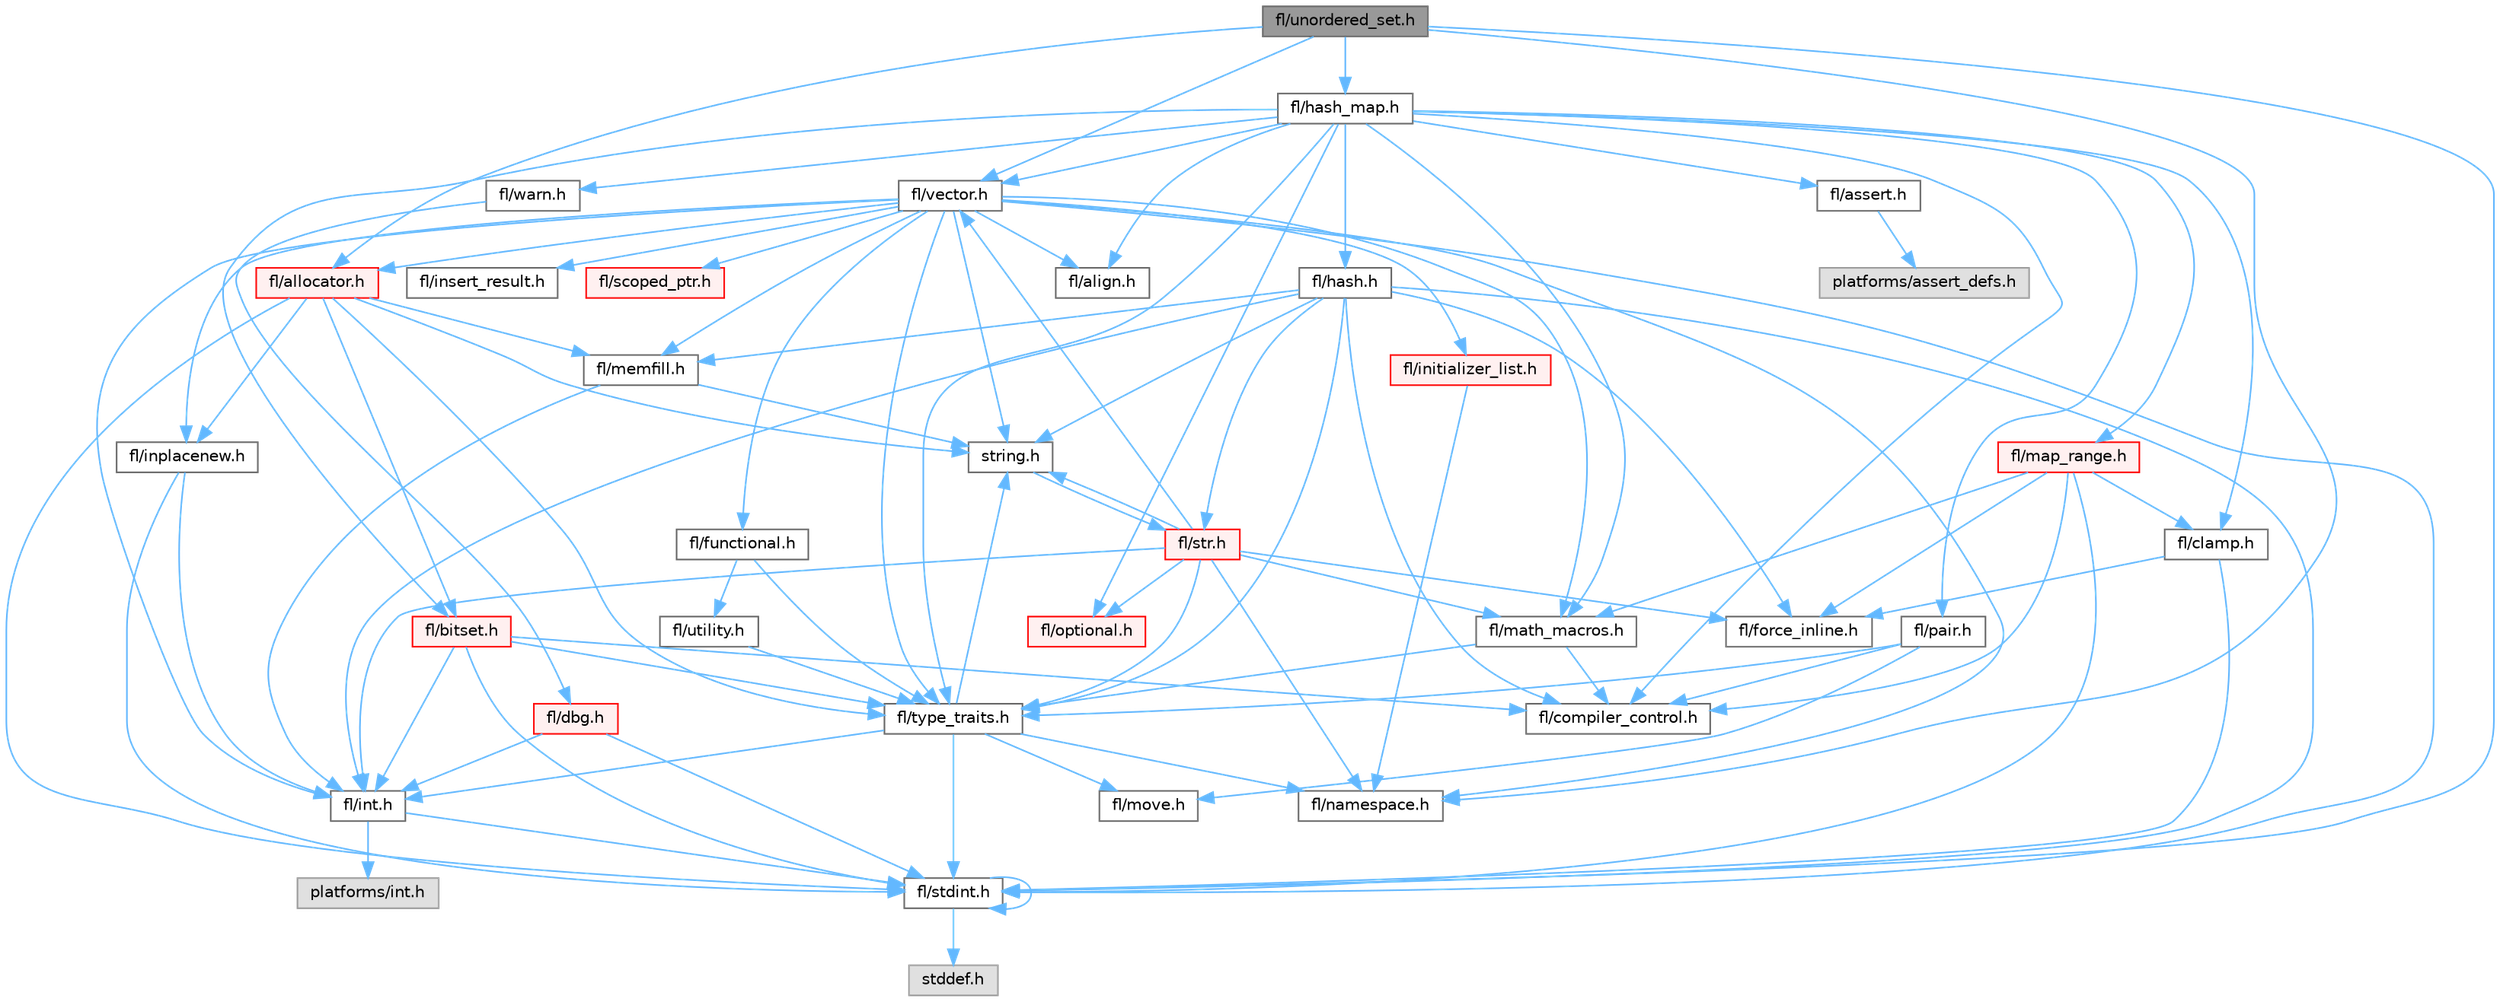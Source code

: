 digraph "fl/unordered_set.h"
{
 // INTERACTIVE_SVG=YES
 // LATEX_PDF_SIZE
  bgcolor="transparent";
  edge [fontname=Helvetica,fontsize=10,labelfontname=Helvetica,labelfontsize=10];
  node [fontname=Helvetica,fontsize=10,shape=box,height=0.2,width=0.4];
  Node1 [id="Node000001",label="fl/unordered_set.h",height=0.2,width=0.4,color="gray40", fillcolor="grey60", style="filled", fontcolor="black",tooltip=" "];
  Node1 -> Node2 [id="edge1_Node000001_Node000002",color="steelblue1",style="solid",tooltip=" "];
  Node2 [id="Node000002",label="fl/stdint.h",height=0.2,width=0.4,color="grey40", fillcolor="white", style="filled",URL="$df/dd8/stdint_8h.html",tooltip=" "];
  Node2 -> Node3 [id="edge2_Node000002_Node000003",color="steelblue1",style="solid",tooltip=" "];
  Node3 [id="Node000003",label="stddef.h",height=0.2,width=0.4,color="grey60", fillcolor="#E0E0E0", style="filled",tooltip=" "];
  Node2 -> Node2 [id="edge3_Node000002_Node000002",color="steelblue1",style="solid",tooltip=" "];
  Node1 -> Node4 [id="edge4_Node000001_Node000004",color="steelblue1",style="solid",tooltip=" "];
  Node4 [id="Node000004",label="fl/namespace.h",height=0.2,width=0.4,color="grey40", fillcolor="white", style="filled",URL="$df/d2a/namespace_8h.html",tooltip="Implements the FastLED namespace macros."];
  Node1 -> Node5 [id="edge5_Node000001_Node000005",color="steelblue1",style="solid",tooltip=" "];
  Node5 [id="Node000005",label="fl/vector.h",height=0.2,width=0.4,color="grey40", fillcolor="white", style="filled",URL="$d6/d68/vector_8h.html",tooltip=" "];
  Node5 -> Node2 [id="edge6_Node000005_Node000002",color="steelblue1",style="solid",tooltip=" "];
  Node5 -> Node6 [id="edge7_Node000005_Node000006",color="steelblue1",style="solid",tooltip=" "];
  Node6 [id="Node000006",label="fl/int.h",height=0.2,width=0.4,color="grey40", fillcolor="white", style="filled",URL="$d3/d7e/int_8h.html",tooltip=" "];
  Node6 -> Node2 [id="edge8_Node000006_Node000002",color="steelblue1",style="solid",tooltip=" "];
  Node6 -> Node7 [id="edge9_Node000006_Node000007",color="steelblue1",style="solid",tooltip=" "];
  Node7 [id="Node000007",label="platforms/int.h",height=0.2,width=0.4,color="grey60", fillcolor="#E0E0E0", style="filled",tooltip=" "];
  Node5 -> Node8 [id="edge10_Node000005_Node000008",color="steelblue1",style="solid",tooltip=" "];
  Node8 [id="Node000008",label="string.h",height=0.2,width=0.4,color="grey40", fillcolor="white", style="filled",URL="$da/d66/string_8h.html",tooltip=" "];
  Node8 -> Node9 [id="edge11_Node000008_Node000009",color="steelblue1",style="solid",tooltip=" "];
  Node9 [id="Node000009",label="fl/str.h",height=0.2,width=0.4,color="red", fillcolor="#FFF0F0", style="filled",URL="$d1/d93/str_8h.html",tooltip=" "];
  Node9 -> Node6 [id="edge12_Node000009_Node000006",color="steelblue1",style="solid",tooltip=" "];
  Node9 -> Node8 [id="edge13_Node000009_Node000008",color="steelblue1",style="solid",tooltip=" "];
  Node9 -> Node15 [id="edge14_Node000009_Node000015",color="steelblue1",style="solid",tooltip=" "];
  Node15 [id="Node000015",label="fl/math_macros.h",height=0.2,width=0.4,color="grey40", fillcolor="white", style="filled",URL="$d8/db8/math__macros_8h.html",tooltip=" "];
  Node15 -> Node16 [id="edge15_Node000015_Node000016",color="steelblue1",style="solid",tooltip=" "];
  Node16 [id="Node000016",label="fl/compiler_control.h",height=0.2,width=0.4,color="grey40", fillcolor="white", style="filled",URL="$d4/d54/compiler__control_8h.html",tooltip=" "];
  Node15 -> Node17 [id="edge16_Node000015_Node000017",color="steelblue1",style="solid",tooltip=" "];
  Node17 [id="Node000017",label="fl/type_traits.h",height=0.2,width=0.4,color="grey40", fillcolor="white", style="filled",URL="$df/d63/type__traits_8h.html",tooltip=" "];
  Node17 -> Node8 [id="edge17_Node000017_Node000008",color="steelblue1",style="solid",tooltip=" "];
  Node17 -> Node2 [id="edge18_Node000017_Node000002",color="steelblue1",style="solid",tooltip=" "];
  Node17 -> Node4 [id="edge19_Node000017_Node000004",color="steelblue1",style="solid",tooltip=" "];
  Node17 -> Node18 [id="edge20_Node000017_Node000018",color="steelblue1",style="solid",tooltip=" "];
  Node18 [id="Node000018",label="fl/move.h",height=0.2,width=0.4,color="grey40", fillcolor="white", style="filled",URL="$d9/d83/move_8h.html",tooltip=" "];
  Node17 -> Node6 [id="edge21_Node000017_Node000006",color="steelblue1",style="solid",tooltip=" "];
  Node9 -> Node4 [id="edge22_Node000009_Node000004",color="steelblue1",style="solid",tooltip=" "];
  Node9 -> Node45 [id="edge23_Node000009_Node000045",color="steelblue1",style="solid",tooltip=" "];
  Node45 [id="Node000045",label="fl/optional.h",height=0.2,width=0.4,color="red", fillcolor="#FFF0F0", style="filled",URL="$dc/d62/optional_8h.html",tooltip=" "];
  Node9 -> Node17 [id="edge24_Node000009_Node000017",color="steelblue1",style="solid",tooltip=" "];
  Node9 -> Node5 [id="edge25_Node000009_Node000005",color="steelblue1",style="solid",tooltip=" "];
  Node9 -> Node13 [id="edge26_Node000009_Node000013",color="steelblue1",style="solid",tooltip=" "];
  Node13 [id="Node000013",label="fl/force_inline.h",height=0.2,width=0.4,color="grey40", fillcolor="white", style="filled",URL="$d4/d64/force__inline_8h.html",tooltip=" "];
  Node5 -> Node48 [id="edge27_Node000005_Node000048",color="steelblue1",style="solid",tooltip=" "];
  Node48 [id="Node000048",label="fl/functional.h",height=0.2,width=0.4,color="grey40", fillcolor="white", style="filled",URL="$d8/dea/functional_8h.html",tooltip=" "];
  Node48 -> Node17 [id="edge28_Node000048_Node000017",color="steelblue1",style="solid",tooltip=" "];
  Node48 -> Node23 [id="edge29_Node000048_Node000023",color="steelblue1",style="solid",tooltip=" "];
  Node23 [id="Node000023",label="fl/utility.h",height=0.2,width=0.4,color="grey40", fillcolor="white", style="filled",URL="$d5/d47/utility_8h.html",tooltip=" "];
  Node23 -> Node17 [id="edge30_Node000023_Node000017",color="steelblue1",style="solid",tooltip=" "];
  Node5 -> Node25 [id="edge31_Node000005_Node000025",color="steelblue1",style="solid",tooltip=" "];
  Node25 [id="Node000025",label="fl/initializer_list.h",height=0.2,width=0.4,color="red", fillcolor="#FFF0F0", style="filled",URL="$d6/d23/initializer__list_8h.html",tooltip=" "];
  Node25 -> Node4 [id="edge32_Node000025_Node000004",color="steelblue1",style="solid",tooltip=" "];
  Node5 -> Node49 [id="edge33_Node000005_Node000049",color="steelblue1",style="solid",tooltip=" "];
  Node49 [id="Node000049",label="fl/insert_result.h",height=0.2,width=0.4,color="grey40", fillcolor="white", style="filled",URL="$d1/d22/insert__result_8h.html",tooltip=" "];
  Node5 -> Node15 [id="edge34_Node000005_Node000015",color="steelblue1",style="solid",tooltip=" "];
  Node5 -> Node31 [id="edge35_Node000005_Node000031",color="steelblue1",style="solid",tooltip=" "];
  Node31 [id="Node000031",label="fl/memfill.h",height=0.2,width=0.4,color="grey40", fillcolor="white", style="filled",URL="$d0/dda/memfill_8h.html",tooltip=" "];
  Node31 -> Node8 [id="edge36_Node000031_Node000008",color="steelblue1",style="solid",tooltip=" "];
  Node31 -> Node6 [id="edge37_Node000031_Node000006",color="steelblue1",style="solid",tooltip=" "];
  Node5 -> Node4 [id="edge38_Node000005_Node000004",color="steelblue1",style="solid",tooltip=" "];
  Node5 -> Node28 [id="edge39_Node000005_Node000028",color="steelblue1",style="solid",tooltip=" "];
  Node28 [id="Node000028",label="fl/allocator.h",height=0.2,width=0.4,color="red", fillcolor="#FFF0F0", style="filled",URL="$da/da9/allocator_8h.html",tooltip=" "];
  Node28 -> Node8 [id="edge40_Node000028_Node000008",color="steelblue1",style="solid",tooltip=" "];
  Node28 -> Node30 [id="edge41_Node000028_Node000030",color="steelblue1",style="solid",tooltip=" "];
  Node30 [id="Node000030",label="fl/inplacenew.h",height=0.2,width=0.4,color="grey40", fillcolor="white", style="filled",URL="$db/d36/inplacenew_8h.html",tooltip=" "];
  Node30 -> Node2 [id="edge42_Node000030_Node000002",color="steelblue1",style="solid",tooltip=" "];
  Node30 -> Node6 [id="edge43_Node000030_Node000006",color="steelblue1",style="solid",tooltip=" "];
  Node28 -> Node31 [id="edge44_Node000028_Node000031",color="steelblue1",style="solid",tooltip=" "];
  Node28 -> Node17 [id="edge45_Node000028_Node000017",color="steelblue1",style="solid",tooltip=" "];
  Node28 -> Node2 [id="edge46_Node000028_Node000002",color="steelblue1",style="solid",tooltip=" "];
  Node28 -> Node34 [id="edge47_Node000028_Node000034",color="steelblue1",style="solid",tooltip=" "];
  Node34 [id="Node000034",label="fl/bitset.h",height=0.2,width=0.4,color="red", fillcolor="#FFF0F0", style="filled",URL="$d1/d69/bitset_8h.html",tooltip=" "];
  Node34 -> Node17 [id="edge48_Node000034_Node000017",color="steelblue1",style="solid",tooltip=" "];
  Node34 -> Node2 [id="edge49_Node000034_Node000002",color="steelblue1",style="solid",tooltip=" "];
  Node34 -> Node6 [id="edge50_Node000034_Node000006",color="steelblue1",style="solid",tooltip=" "];
  Node34 -> Node16 [id="edge51_Node000034_Node000016",color="steelblue1",style="solid",tooltip=" "];
  Node5 -> Node21 [id="edge52_Node000005_Node000021",color="steelblue1",style="solid",tooltip=" "];
  Node21 [id="Node000021",label="fl/scoped_ptr.h",height=0.2,width=0.4,color="red", fillcolor="#FFF0F0", style="filled",URL="$d0/d44/scoped__ptr_8h.html",tooltip=" "];
  Node5 -> Node17 [id="edge53_Node000005_Node000017",color="steelblue1",style="solid",tooltip=" "];
  Node5 -> Node30 [id="edge54_Node000005_Node000030",color="steelblue1",style="solid",tooltip=" "];
  Node5 -> Node43 [id="edge55_Node000005_Node000043",color="steelblue1",style="solid",tooltip=" "];
  Node43 [id="Node000043",label="fl/align.h",height=0.2,width=0.4,color="grey40", fillcolor="white", style="filled",URL="$d1/ddf/align_8h.html",tooltip=" "];
  Node1 -> Node50 [id="edge56_Node000001_Node000050",color="steelblue1",style="solid",tooltip=" "];
  Node50 [id="Node000050",label="fl/hash_map.h",height=0.2,width=0.4,color="grey40", fillcolor="white", style="filled",URL="$d6/d13/hash__map_8h.html",tooltip=" "];
  Node50 -> Node51 [id="edge57_Node000050_Node000051",color="steelblue1",style="solid",tooltip=" "];
  Node51 [id="Node000051",label="fl/assert.h",height=0.2,width=0.4,color="grey40", fillcolor="white", style="filled",URL="$dc/da7/assert_8h.html",tooltip=" "];
  Node51 -> Node52 [id="edge58_Node000051_Node000052",color="steelblue1",style="solid",tooltip=" "];
  Node52 [id="Node000052",label="platforms/assert_defs.h",height=0.2,width=0.4,color="grey60", fillcolor="#E0E0E0", style="filled",tooltip=" "];
  Node50 -> Node34 [id="edge59_Node000050_Node000034",color="steelblue1",style="solid",tooltip=" "];
  Node50 -> Node12 [id="edge60_Node000050_Node000012",color="steelblue1",style="solid",tooltip=" "];
  Node12 [id="Node000012",label="fl/clamp.h",height=0.2,width=0.4,color="grey40", fillcolor="white", style="filled",URL="$d6/dd3/clamp_8h.html",tooltip=" "];
  Node12 -> Node2 [id="edge61_Node000012_Node000002",color="steelblue1",style="solid",tooltip=" "];
  Node12 -> Node13 [id="edge62_Node000012_Node000013",color="steelblue1",style="solid",tooltip=" "];
  Node50 -> Node53 [id="edge63_Node000050_Node000053",color="steelblue1",style="solid",tooltip=" "];
  Node53 [id="Node000053",label="fl/hash.h",height=0.2,width=0.4,color="grey40", fillcolor="white", style="filled",URL="$db/dfb/hash_8h.html",tooltip=" "];
  Node53 -> Node9 [id="edge64_Node000053_Node000009",color="steelblue1",style="solid",tooltip=" "];
  Node53 -> Node17 [id="edge65_Node000053_Node000017",color="steelblue1",style="solid",tooltip=" "];
  Node53 -> Node6 [id="edge66_Node000053_Node000006",color="steelblue1",style="solid",tooltip=" "];
  Node53 -> Node2 [id="edge67_Node000053_Node000002",color="steelblue1",style="solid",tooltip=" "];
  Node53 -> Node13 [id="edge68_Node000053_Node000013",color="steelblue1",style="solid",tooltip=" "];
  Node53 -> Node31 [id="edge69_Node000053_Node000031",color="steelblue1",style="solid",tooltip=" "];
  Node53 -> Node8 [id="edge70_Node000053_Node000008",color="steelblue1",style="solid",tooltip=" "];
  Node53 -> Node16 [id="edge71_Node000053_Node000016",color="steelblue1",style="solid",tooltip=" "];
  Node50 -> Node14 [id="edge72_Node000050_Node000014",color="steelblue1",style="solid",tooltip=" "];
  Node14 [id="Node000014",label="fl/map_range.h",height=0.2,width=0.4,color="red", fillcolor="#FFF0F0", style="filled",URL="$d1/d47/map__range_8h.html",tooltip=" "];
  Node14 -> Node2 [id="edge73_Node000014_Node000002",color="steelblue1",style="solid",tooltip=" "];
  Node14 -> Node12 [id="edge74_Node000014_Node000012",color="steelblue1",style="solid",tooltip=" "];
  Node14 -> Node13 [id="edge75_Node000014_Node000013",color="steelblue1",style="solid",tooltip=" "];
  Node14 -> Node15 [id="edge76_Node000014_Node000015",color="steelblue1",style="solid",tooltip=" "];
  Node14 -> Node16 [id="edge77_Node000014_Node000016",color="steelblue1",style="solid",tooltip=" "];
  Node50 -> Node45 [id="edge78_Node000050_Node000045",color="steelblue1",style="solid",tooltip=" "];
  Node50 -> Node54 [id="edge79_Node000050_Node000054",color="steelblue1",style="solid",tooltip=" "];
  Node54 [id="Node000054",label="fl/pair.h",height=0.2,width=0.4,color="grey40", fillcolor="white", style="filled",URL="$d3/d41/pair_8h.html",tooltip=" "];
  Node54 -> Node18 [id="edge80_Node000054_Node000018",color="steelblue1",style="solid",tooltip=" "];
  Node54 -> Node16 [id="edge81_Node000054_Node000016",color="steelblue1",style="solid",tooltip=" "];
  Node54 -> Node17 [id="edge82_Node000054_Node000017",color="steelblue1",style="solid",tooltip=" "];
  Node50 -> Node17 [id="edge83_Node000050_Node000017",color="steelblue1",style="solid",tooltip=" "];
  Node50 -> Node5 [id="edge84_Node000050_Node000005",color="steelblue1",style="solid",tooltip=" "];
  Node50 -> Node55 [id="edge85_Node000050_Node000055",color="steelblue1",style="solid",tooltip=" "];
  Node55 [id="Node000055",label="fl/warn.h",height=0.2,width=0.4,color="grey40", fillcolor="white", style="filled",URL="$de/d77/warn_8h.html",tooltip=" "];
  Node55 -> Node56 [id="edge86_Node000055_Node000056",color="steelblue1",style="solid",tooltip=" "];
  Node56 [id="Node000056",label="fl/dbg.h",height=0.2,width=0.4,color="red", fillcolor="#FFF0F0", style="filled",URL="$d6/d01/dbg_8h.html",tooltip=" "];
  Node56 -> Node6 [id="edge87_Node000056_Node000006",color="steelblue1",style="solid",tooltip=" "];
  Node56 -> Node2 [id="edge88_Node000056_Node000002",color="steelblue1",style="solid",tooltip=" "];
  Node50 -> Node43 [id="edge89_Node000050_Node000043",color="steelblue1",style="solid",tooltip=" "];
  Node50 -> Node16 [id="edge90_Node000050_Node000016",color="steelblue1",style="solid",tooltip=" "];
  Node50 -> Node15 [id="edge91_Node000050_Node000015",color="steelblue1",style="solid",tooltip=" "];
  Node1 -> Node28 [id="edge92_Node000001_Node000028",color="steelblue1",style="solid",tooltip=" "];
}
